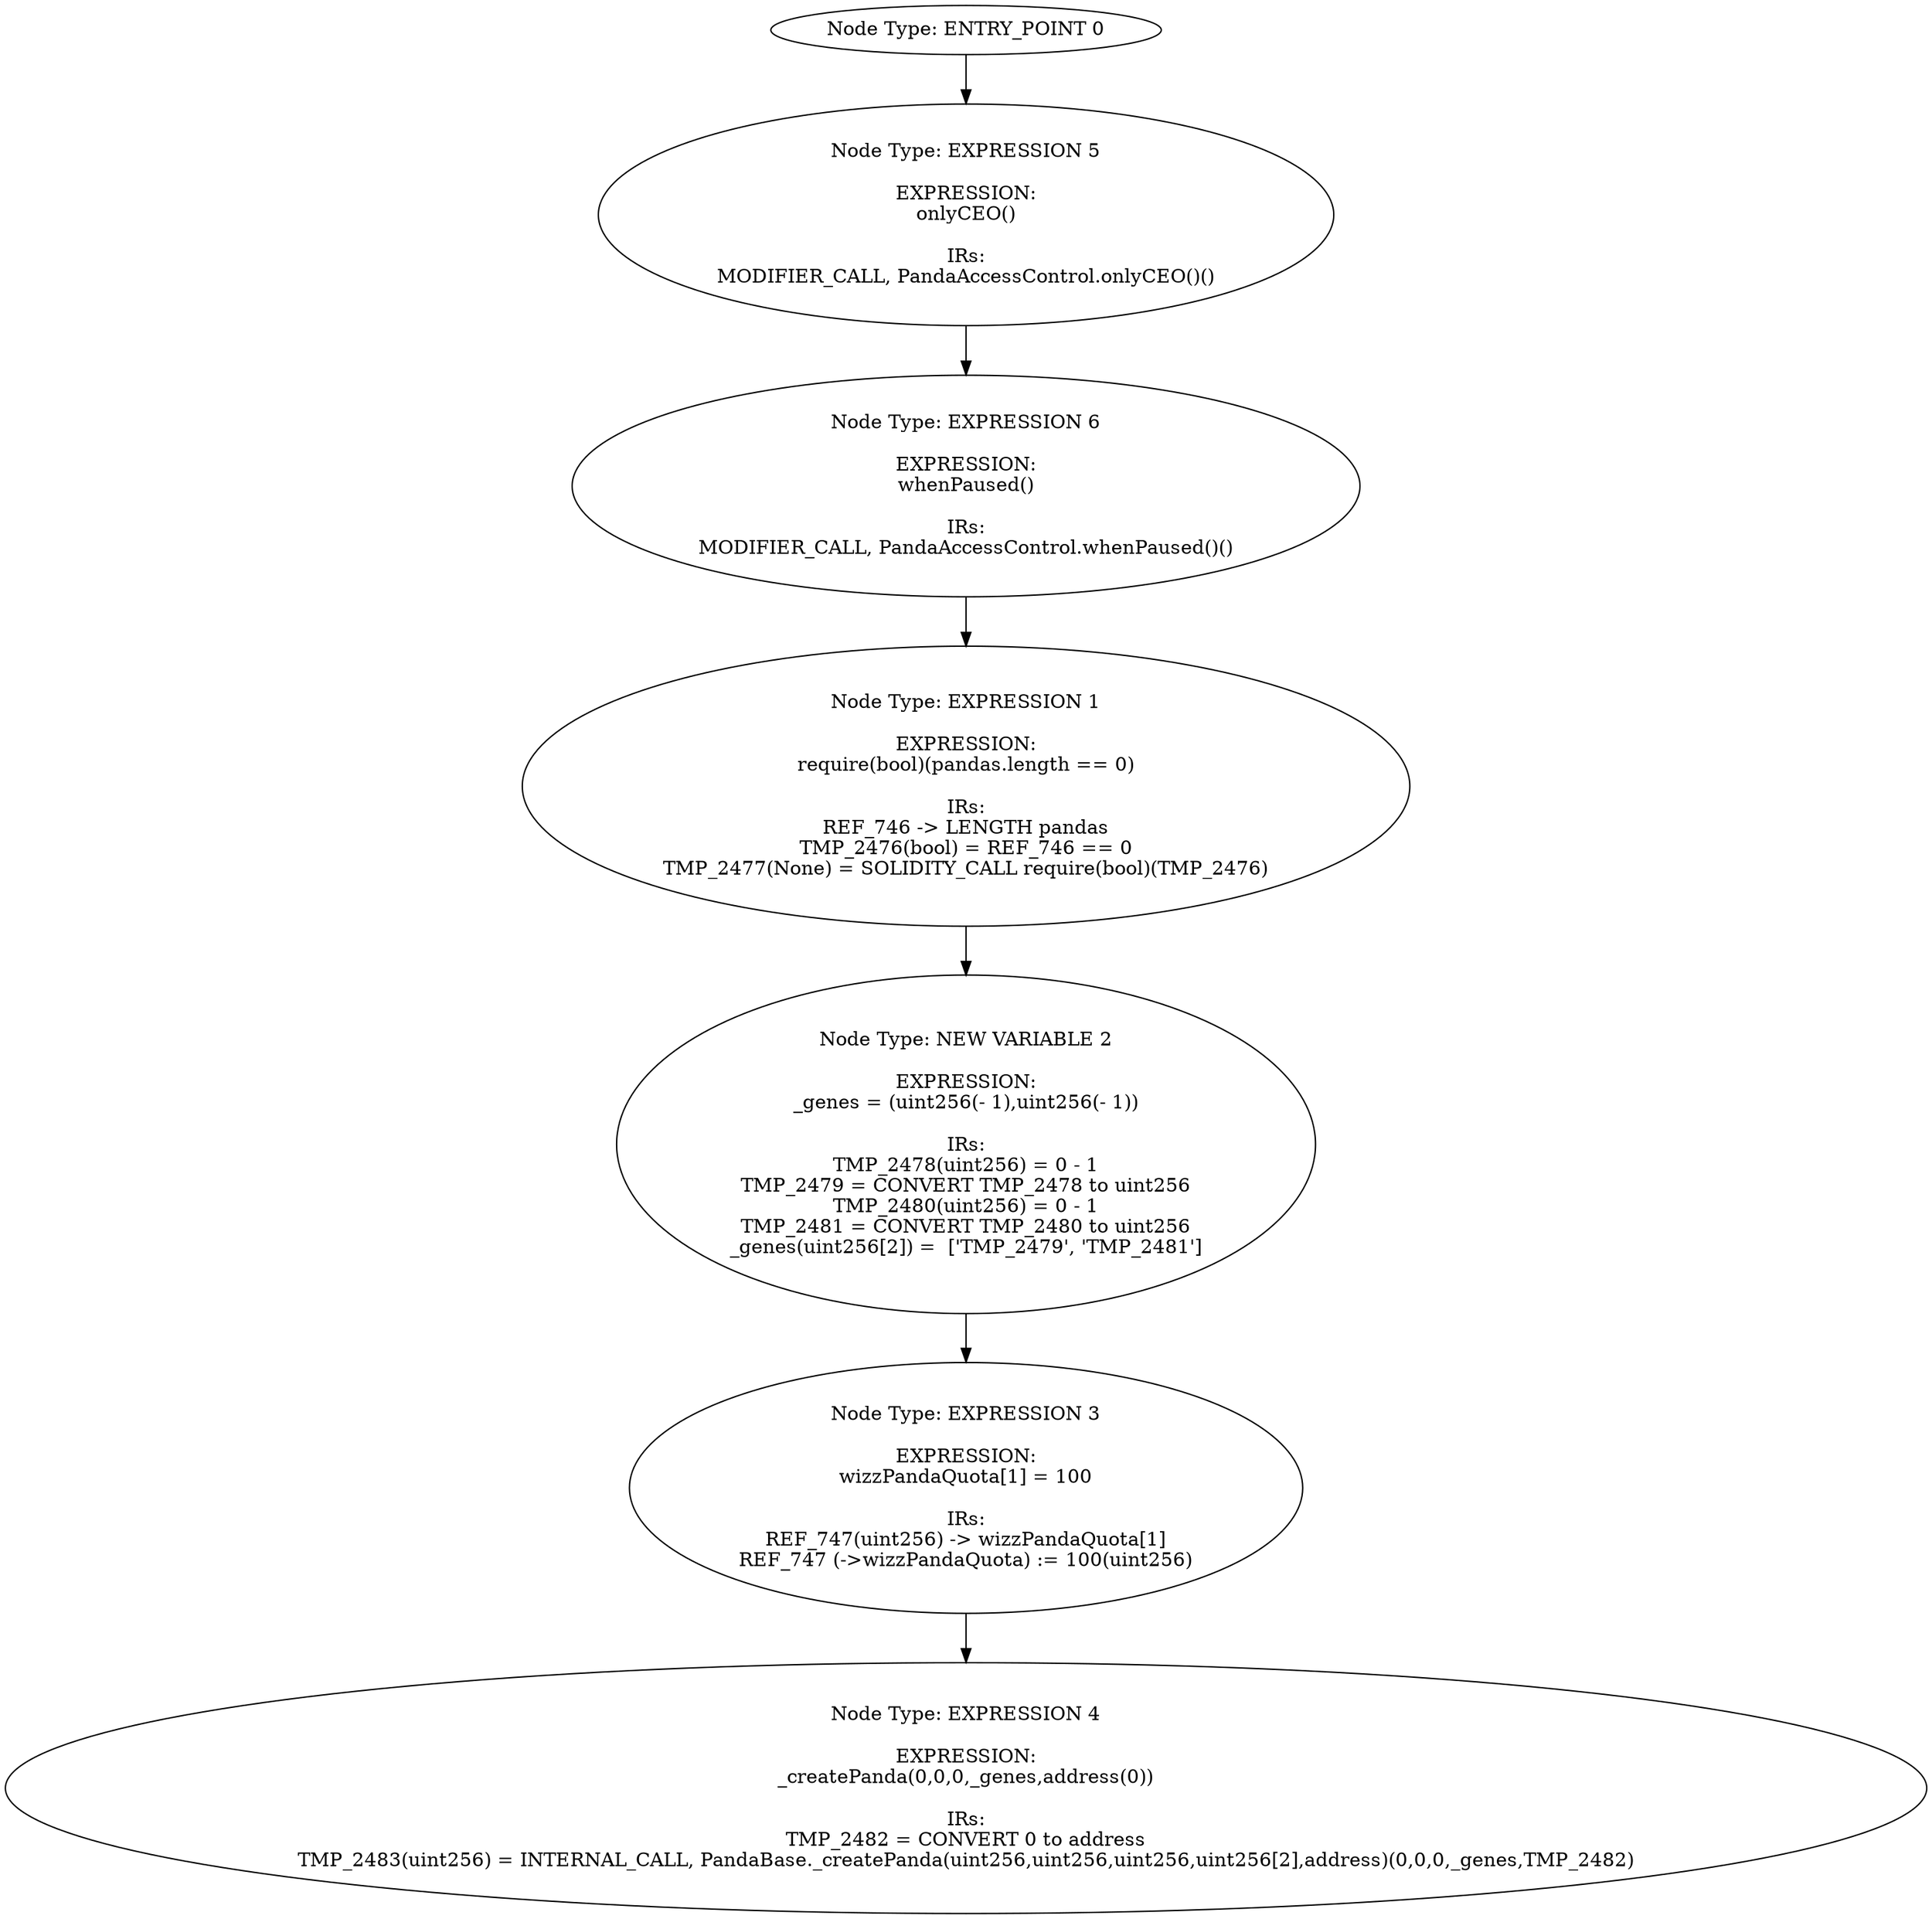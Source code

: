 digraph{
0[label="Node Type: ENTRY_POINT 0
"];
0->5;
1[label="Node Type: EXPRESSION 1

EXPRESSION:
require(bool)(pandas.length == 0)

IRs:
REF_746 -> LENGTH pandas
TMP_2476(bool) = REF_746 == 0
TMP_2477(None) = SOLIDITY_CALL require(bool)(TMP_2476)"];
1->2;
2[label="Node Type: NEW VARIABLE 2

EXPRESSION:
_genes = (uint256(- 1),uint256(- 1))

IRs:
TMP_2478(uint256) = 0 - 1
TMP_2479 = CONVERT TMP_2478 to uint256
TMP_2480(uint256) = 0 - 1
TMP_2481 = CONVERT TMP_2480 to uint256
_genes(uint256[2]) =  ['TMP_2479', 'TMP_2481']"];
2->3;
3[label="Node Type: EXPRESSION 3

EXPRESSION:
wizzPandaQuota[1] = 100

IRs:
REF_747(uint256) -> wizzPandaQuota[1]
REF_747 (->wizzPandaQuota) := 100(uint256)"];
3->4;
4[label="Node Type: EXPRESSION 4

EXPRESSION:
_createPanda(0,0,0,_genes,address(0))

IRs:
TMP_2482 = CONVERT 0 to address
TMP_2483(uint256) = INTERNAL_CALL, PandaBase._createPanda(uint256,uint256,uint256,uint256[2],address)(0,0,0,_genes,TMP_2482)"];
5[label="Node Type: EXPRESSION 5

EXPRESSION:
onlyCEO()

IRs:
MODIFIER_CALL, PandaAccessControl.onlyCEO()()"];
5->6;
6[label="Node Type: EXPRESSION 6

EXPRESSION:
whenPaused()

IRs:
MODIFIER_CALL, PandaAccessControl.whenPaused()()"];
6->1;
}
